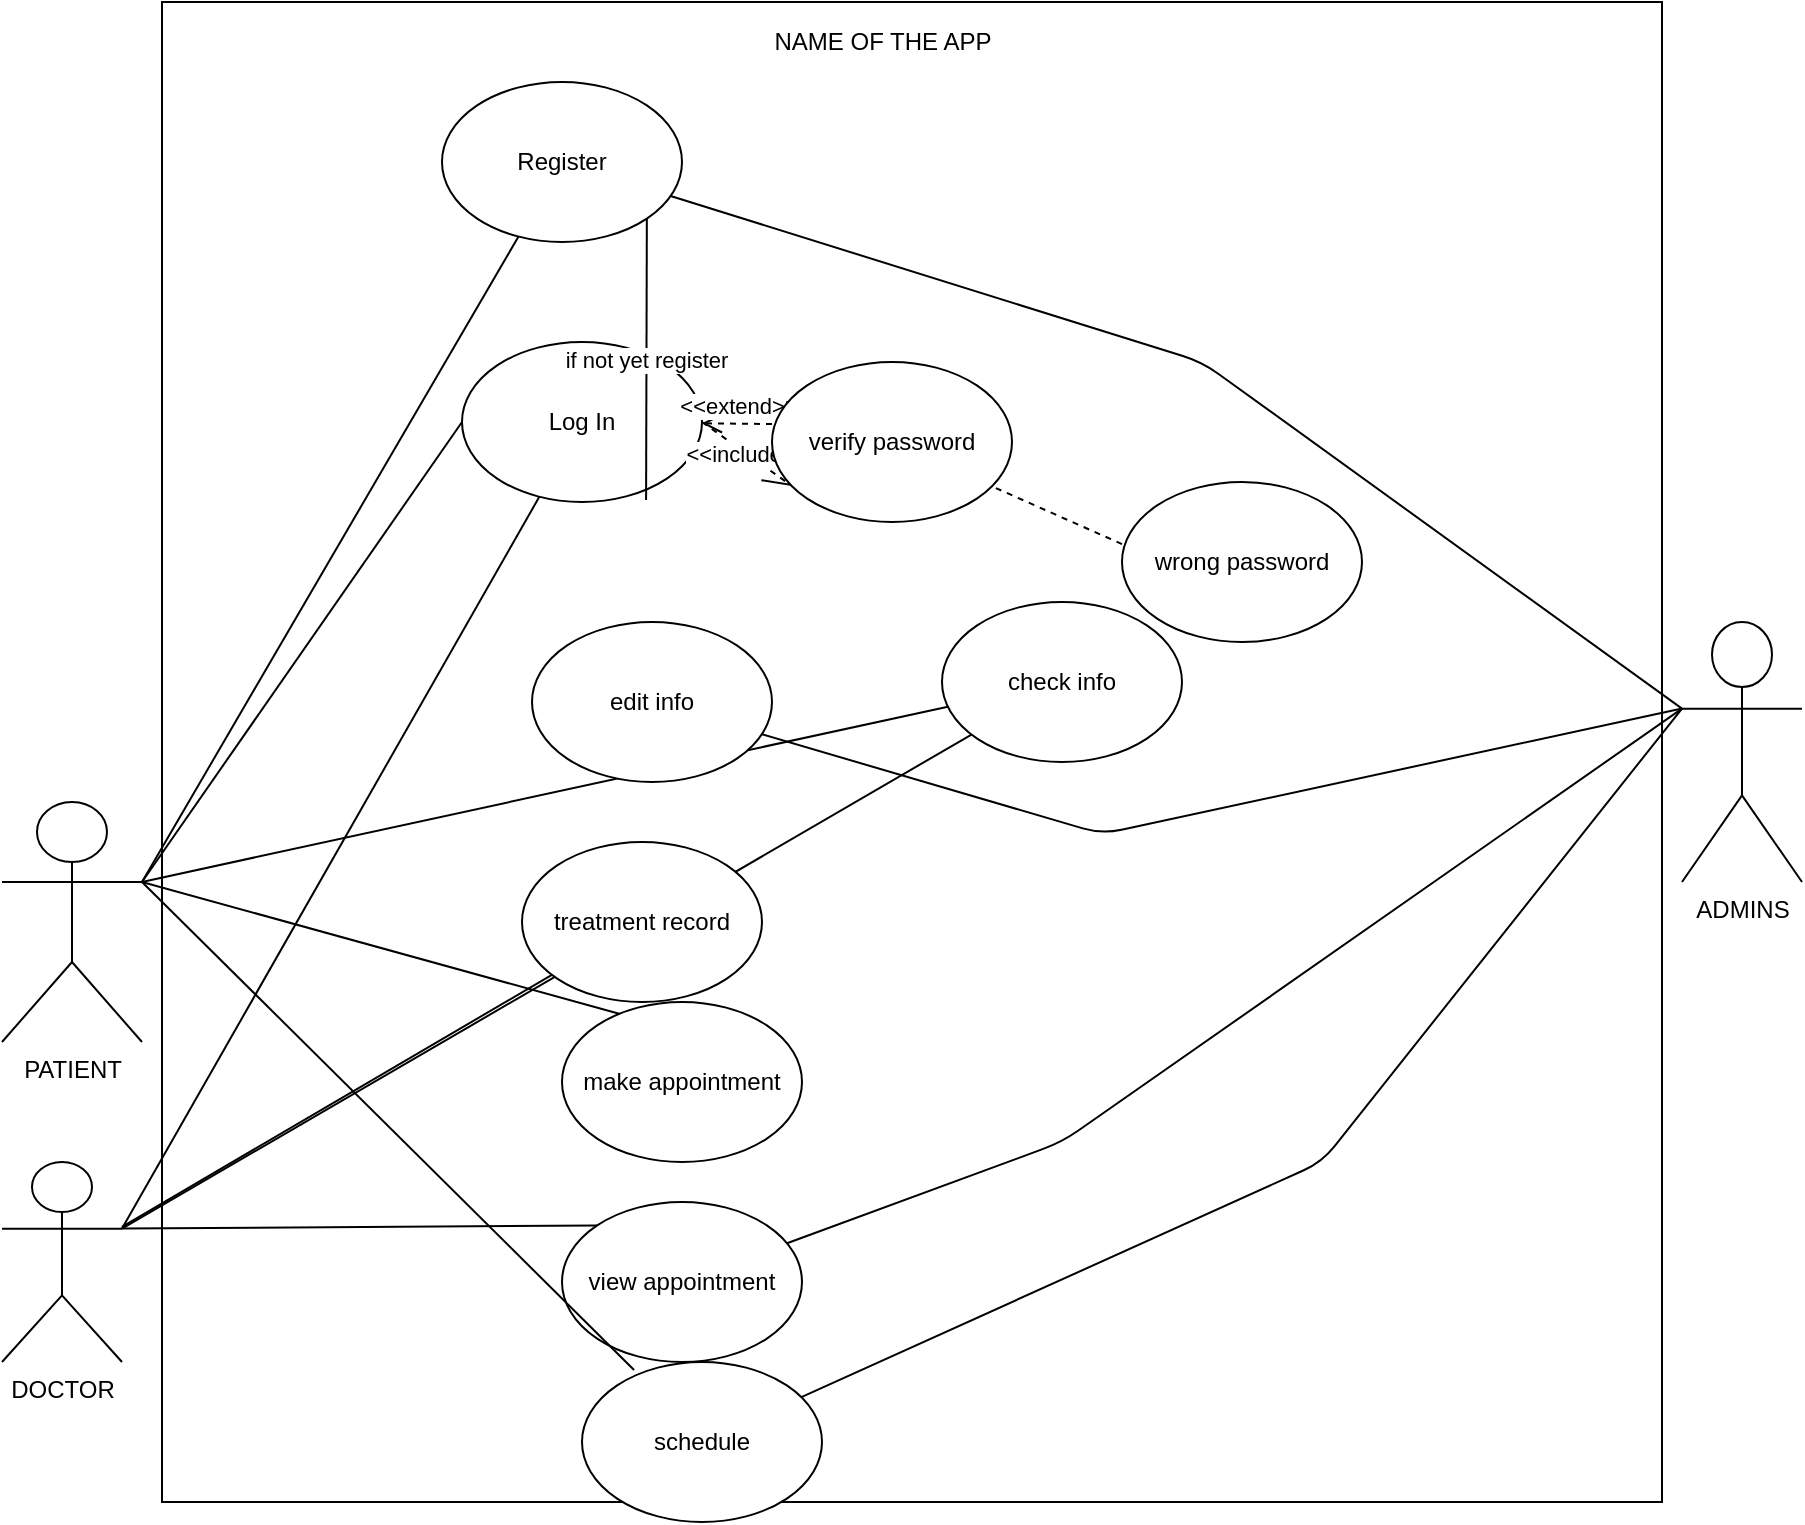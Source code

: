 <mxfile version="14.9.9" type="github">
  <diagram id="fhpa1yW14Nf8clvQcn4W" name="Page-1">
    <mxGraphModel dx="868" dy="1595" grid="1" gridSize="10" guides="1" tooltips="1" connect="1" arrows="1" fold="1" page="1" pageScale="1" pageWidth="850" pageHeight="1100" math="0" shadow="0">
      <root>
        <mxCell id="0" />
        <mxCell id="1" parent="0" />
        <mxCell id="PiePy1-SovwP09iOrNaZ-1" value="&lt;p align=&quot;center&quot;&gt;&lt;br&gt;&lt;/p&gt;" style="whiteSpace=wrap;html=1;aspect=fixed;align=center;imageHeight=30;" parent="1" vertex="1">
          <mxGeometry x="120" y="-790" width="750" height="750" as="geometry" />
        </mxCell>
        <mxCell id="PiePy1-SovwP09iOrNaZ-2" value="NAME OF THE APP" style="text;html=1;align=center;verticalAlign=middle;resizable=0;points=[];autosize=1;strokeColor=none;" parent="1" vertex="1">
          <mxGeometry x="420" y="-780" width="120" height="20" as="geometry" />
        </mxCell>
        <mxCell id="PiePy1-SovwP09iOrNaZ-3" value="PATIENT" style="shape=umlActor;verticalLabelPosition=bottom;verticalAlign=top;html=1;" parent="1" vertex="1">
          <mxGeometry x="40" y="-390" width="70" height="120" as="geometry" />
        </mxCell>
        <mxCell id="PiePy1-SovwP09iOrNaZ-5" value="DOCTOR" style="shape=umlActor;verticalLabelPosition=bottom;verticalAlign=top;html=1;" parent="1" vertex="1">
          <mxGeometry x="40" y="-210" width="60" height="100" as="geometry" />
        </mxCell>
        <mxCell id="PiePy1-SovwP09iOrNaZ-6" value="ADMINS" style="shape=umlActor;verticalLabelPosition=bottom;verticalAlign=top;html=1;direction=east;" parent="1" vertex="1">
          <mxGeometry x="880" y="-480" width="60" height="130" as="geometry" />
        </mxCell>
        <mxCell id="AIOXDdsMLLMwucUnHABV-1" value="Log In" style="ellipse;whiteSpace=wrap;html=1;" parent="1" vertex="1">
          <mxGeometry x="270" y="-620" width="120" height="80" as="geometry" />
        </mxCell>
        <mxCell id="AIOXDdsMLLMwucUnHABV-2" value="Register" style="ellipse;whiteSpace=wrap;html=1;" parent="1" vertex="1">
          <mxGeometry x="260" y="-750" width="120" height="80" as="geometry" />
        </mxCell>
        <mxCell id="AIOXDdsMLLMwucUnHABV-3" value="make appointment" style="ellipse;whiteSpace=wrap;html=1;" parent="1" vertex="1">
          <mxGeometry x="320" y="-290" width="120" height="80" as="geometry" />
        </mxCell>
        <mxCell id="AIOXDdsMLLMwucUnHABV-7" value="" style="endArrow=none;html=1;" parent="1" target="AIOXDdsMLLMwucUnHABV-2" edge="1">
          <mxGeometry width="50" height="50" relative="1" as="geometry">
            <mxPoint x="110" y="-350" as="sourcePoint" />
            <mxPoint x="300" y="-410" as="targetPoint" />
          </mxGeometry>
        </mxCell>
        <mxCell id="AIOXDdsMLLMwucUnHABV-8" value="" style="endArrow=none;html=1;entryX=0;entryY=0.5;entryDx=0;entryDy=0;" parent="1" target="AIOXDdsMLLMwucUnHABV-1" edge="1">
          <mxGeometry width="50" height="50" relative="1" as="geometry">
            <mxPoint x="110" y="-350" as="sourcePoint" />
            <mxPoint x="160" y="-400" as="targetPoint" />
          </mxGeometry>
        </mxCell>
        <mxCell id="AIOXDdsMLLMwucUnHABV-10" value="" style="endArrow=none;html=1;entryX=0.242;entryY=0.075;entryDx=0;entryDy=0;exitX=1;exitY=0.333;exitDx=0;exitDy=0;exitPerimeter=0;entryPerimeter=0;" parent="1" source="PiePy1-SovwP09iOrNaZ-3" target="AIOXDdsMLLMwucUnHABV-3" edge="1">
          <mxGeometry width="50" height="50" relative="1" as="geometry">
            <mxPoint x="130" y="-270" as="sourcePoint" />
            <mxPoint x="370" y="-280" as="targetPoint" />
          </mxGeometry>
        </mxCell>
        <mxCell id="AIOXDdsMLLMwucUnHABV-11" value="" style="endArrow=none;html=1;exitX=1;exitY=0.333;exitDx=0;exitDy=0;exitPerimeter=0;" parent="1" source="PiePy1-SovwP09iOrNaZ-3" target="AIOXDdsMLLMwucUnHABV-4" edge="1">
          <mxGeometry width="50" height="50" relative="1" as="geometry">
            <mxPoint x="110" y="-310" as="sourcePoint" />
            <mxPoint x="379.04" y="-144" as="targetPoint" />
          </mxGeometry>
        </mxCell>
        <mxCell id="AIOXDdsMLLMwucUnHABV-12" value="" style="endArrow=none;html=1;exitX=1;exitY=0.333;exitDx=0;exitDy=0;exitPerimeter=0;" parent="1" source="PiePy1-SovwP09iOrNaZ-5" target="AIOXDdsMLLMwucUnHABV-1" edge="1">
          <mxGeometry width="50" height="50" relative="1" as="geometry">
            <mxPoint x="90.96" y="-180" as="sourcePoint" />
            <mxPoint x="360.0" y="-14" as="targetPoint" />
          </mxGeometry>
        </mxCell>
        <mxCell id="AIOXDdsMLLMwucUnHABV-14" value="view appointment" style="ellipse;whiteSpace=wrap;html=1;" parent="1" vertex="1">
          <mxGeometry x="320" y="-190" width="120" height="80" as="geometry" />
        </mxCell>
        <mxCell id="AIOXDdsMLLMwucUnHABV-16" value="" style="endArrow=none;html=1;entryX=0;entryY=0;entryDx=0;entryDy=0;exitX=1;exitY=0.333;exitDx=0;exitDy=0;exitPerimeter=0;" parent="1" source="PiePy1-SovwP09iOrNaZ-5" target="AIOXDdsMLLMwucUnHABV-14" edge="1">
          <mxGeometry width="50" height="50" relative="1" as="geometry">
            <mxPoint x="110" y="-170" as="sourcePoint" />
            <mxPoint x="369.04" y="-254" as="targetPoint" />
          </mxGeometry>
        </mxCell>
        <mxCell id="AIOXDdsMLLMwucUnHABV-18" value="" style="endArrow=none;html=1;exitX=1;exitY=0.333;exitDx=0;exitDy=0;exitPerimeter=0;" parent="1" source="PiePy1-SovwP09iOrNaZ-5" target="AIOXDdsMLLMwucUnHABV-4" edge="1">
          <mxGeometry width="50" height="50" relative="1" as="geometry">
            <mxPoint x="110" y="-294.187" as="sourcePoint" />
            <mxPoint x="377.574" y="-365.804" as="targetPoint" />
          </mxGeometry>
        </mxCell>
        <mxCell id="AIOXDdsMLLMwucUnHABV-4" value="check info" style="ellipse;whiteSpace=wrap;html=1;" parent="1" vertex="1">
          <mxGeometry x="510" y="-490" width="120" height="80" as="geometry" />
        </mxCell>
        <mxCell id="AIOXDdsMLLMwucUnHABV-24" value="" style="endArrow=none;html=1;entryX=0;entryY=0.333;entryDx=0;entryDy=0;entryPerimeter=0;" parent="1" source="AIOXDdsMLLMwucUnHABV-2" target="PiePy1-SovwP09iOrNaZ-6" edge="1">
          <mxGeometry width="50" height="50" relative="1" as="geometry">
            <mxPoint x="670" y="-390" as="sourcePoint" />
            <mxPoint x="720" y="-440" as="targetPoint" />
            <Array as="points">
              <mxPoint x="640" y="-610" />
            </Array>
          </mxGeometry>
        </mxCell>
        <mxCell id="AIOXDdsMLLMwucUnHABV-28" value="edit info" style="ellipse;whiteSpace=wrap;html=1;" parent="1" vertex="1">
          <mxGeometry x="305" y="-480" width="120" height="80" as="geometry" />
        </mxCell>
        <mxCell id="AIOXDdsMLLMwucUnHABV-29" value="wrong password" style="ellipse;whiteSpace=wrap;html=1;" parent="1" vertex="1">
          <mxGeometry x="600" y="-550" width="120" height="80" as="geometry" />
        </mxCell>
        <mxCell id="AIOXDdsMLLMwucUnHABV-31" value="&amp;lt;&amp;lt;include&amp;gt;&amp;gt;" style="endArrow=open;endSize=12;dashed=1;html=1;exitX=1;exitY=0.5;exitDx=0;exitDy=0;entryX=0.083;entryY=0.775;entryDx=0;entryDy=0;entryPerimeter=0;" parent="1" source="AIOXDdsMLLMwucUnHABV-1" target="AIOXDdsMLLMwucUnHABV-30" edge="1">
          <mxGeometry width="160" relative="1" as="geometry">
            <mxPoint x="425" y="-560" as="sourcePoint" />
            <mxPoint x="585" y="-560" as="targetPoint" />
          </mxGeometry>
        </mxCell>
        <mxCell id="AIOXDdsMLLMwucUnHABV-36" value="&amp;lt;&amp;lt;extend&amp;gt;&amp;gt;" style="html=1;verticalAlign=bottom;endArrow=open;dashed=1;endSize=8;exitX=0;exitY=0.388;exitDx=0;exitDy=0;exitPerimeter=0;startArrow=none;" parent="1" source="AIOXDdsMLLMwucUnHABV-30" target="AIOXDdsMLLMwucUnHABV-1" edge="1">
          <mxGeometry relative="1" as="geometry">
            <mxPoint x="510" y="-520" as="sourcePoint" />
            <mxPoint x="440" y="-520" as="targetPoint" />
          </mxGeometry>
        </mxCell>
        <mxCell id="AIOXDdsMLLMwucUnHABV-38" value="" style="endArrow=none;html=1;entryX=0;entryY=0.333;entryDx=0;entryDy=0;entryPerimeter=0;" parent="1" source="AIOXDdsMLLMwucUnHABV-28" target="PiePy1-SovwP09iOrNaZ-6" edge="1">
          <mxGeometry width="50" height="50" relative="1" as="geometry">
            <mxPoint x="400" y="-430" as="sourcePoint" />
            <mxPoint x="450" y="-480" as="targetPoint" />
            <Array as="points">
              <mxPoint x="590" y="-374" />
            </Array>
          </mxGeometry>
        </mxCell>
        <mxCell id="AIOXDdsMLLMwucUnHABV-39" value="" style="endArrow=none;html=1;entryX=0;entryY=0.333;entryDx=0;entryDy=0;entryPerimeter=0;" parent="1" source="AIOXDdsMLLMwucUnHABV-14" edge="1" target="PiePy1-SovwP09iOrNaZ-6">
          <mxGeometry width="50" height="50" relative="1" as="geometry">
            <mxPoint x="400" y="-340" as="sourcePoint" />
            <mxPoint x="770" y="-460" as="targetPoint" />
            <Array as="points">
              <mxPoint x="570" y="-220" />
            </Array>
          </mxGeometry>
        </mxCell>
        <mxCell id="A-I4qOjjlUj8XRTmBUHy-2" value="treatment record" style="ellipse;whiteSpace=wrap;html=1;" vertex="1" parent="1">
          <mxGeometry x="300" y="-370" width="120" height="80" as="geometry" />
        </mxCell>
        <mxCell id="A-I4qOjjlUj8XRTmBUHy-3" value="" style="endArrow=none;html=1;" edge="1" parent="1" source="PiePy1-SovwP09iOrNaZ-5" target="A-I4qOjjlUj8XRTmBUHy-2">
          <mxGeometry width="50" height="50" relative="1" as="geometry">
            <mxPoint x="410" y="-310" as="sourcePoint" />
            <mxPoint x="460" y="-360" as="targetPoint" />
          </mxGeometry>
        </mxCell>
        <mxCell id="A-I4qOjjlUj8XRTmBUHy-4" value="schedule" style="ellipse;whiteSpace=wrap;html=1;" vertex="1" parent="1">
          <mxGeometry x="330" y="-110" width="120" height="80" as="geometry" />
        </mxCell>
        <mxCell id="AIOXDdsMLLMwucUnHABV-30" value="verify password" style="ellipse;whiteSpace=wrap;html=1;" parent="1" vertex="1">
          <mxGeometry x="425" y="-610" width="120" height="80" as="geometry" />
        </mxCell>
        <mxCell id="A-I4qOjjlUj8XRTmBUHy-6" value="" style="html=1;verticalAlign=bottom;endArrow=none;dashed=1;endSize=8;exitX=0;exitY=0.388;exitDx=0;exitDy=0;exitPerimeter=0;" edge="1" parent="1" source="AIOXDdsMLLMwucUnHABV-29" target="AIOXDdsMLLMwucUnHABV-30">
          <mxGeometry relative="1" as="geometry">
            <mxPoint x="520" y="-553.96" as="sourcePoint" />
            <mxPoint x="269.961" y="-442.15" as="targetPoint" />
          </mxGeometry>
        </mxCell>
        <mxCell id="A-I4qOjjlUj8XRTmBUHy-7" value="" style="endArrow=none;html=1;exitX=0.217;exitY=0.05;exitDx=0;exitDy=0;exitPerimeter=0;entryX=1;entryY=0.333;entryDx=0;entryDy=0;entryPerimeter=0;" edge="1" parent="1" source="A-I4qOjjlUj8XRTmBUHy-4" target="PiePy1-SovwP09iOrNaZ-3">
          <mxGeometry width="50" height="50" relative="1" as="geometry">
            <mxPoint x="480" y="-220" as="sourcePoint" />
            <mxPoint x="530" y="-270" as="targetPoint" />
          </mxGeometry>
        </mxCell>
        <mxCell id="A-I4qOjjlUj8XRTmBUHy-8" value="" style="endArrow=none;html=1;entryX=0;entryY=0.333;entryDx=0;entryDy=0;entryPerimeter=0;" edge="1" parent="1" source="A-I4qOjjlUj8XRTmBUHy-4" target="PiePy1-SovwP09iOrNaZ-6">
          <mxGeometry width="50" height="50" relative="1" as="geometry">
            <mxPoint x="480" y="-220" as="sourcePoint" />
            <mxPoint x="530" y="-270" as="targetPoint" />
            <Array as="points">
              <mxPoint x="700" y="-210" />
            </Array>
          </mxGeometry>
        </mxCell>
        <mxCell id="A-I4qOjjlUj8XRTmBUHy-9" value="if not yet register" style="endArrow=none;html=1;exitX=1;exitY=1;exitDx=0;exitDy=0;entryX=0.767;entryY=0.988;entryDx=0;entryDy=0;entryPerimeter=0;" edge="1" parent="1" source="AIOXDdsMLLMwucUnHABV-2" target="AIOXDdsMLLMwucUnHABV-1">
          <mxGeometry width="50" height="50" relative="1" as="geometry">
            <mxPoint x="500" y="-500" as="sourcePoint" />
            <mxPoint x="550" y="-550" as="targetPoint" />
            <Array as="points" />
          </mxGeometry>
        </mxCell>
      </root>
    </mxGraphModel>
  </diagram>
</mxfile>
